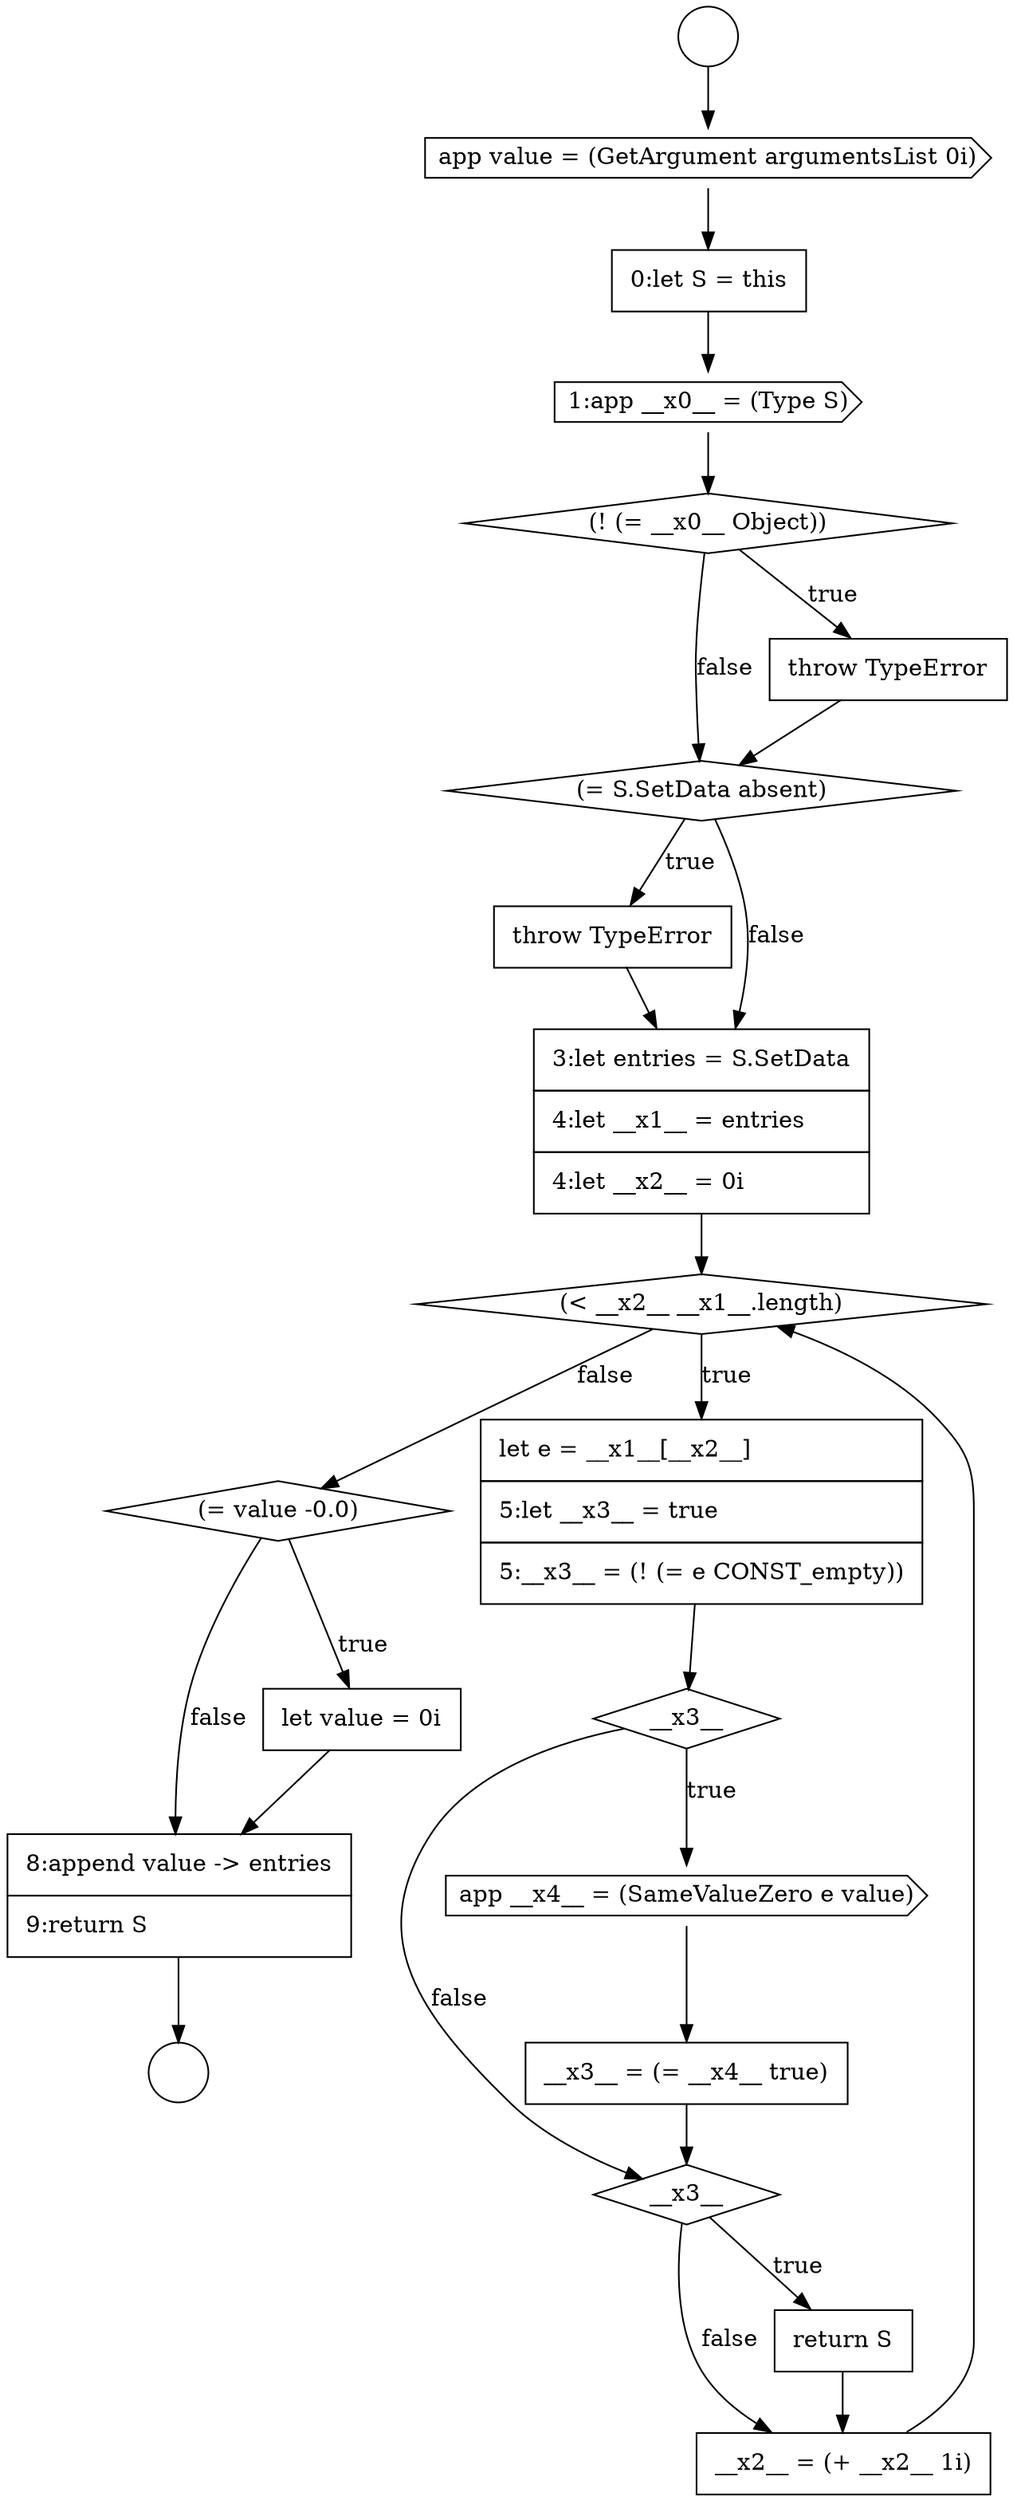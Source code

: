 digraph {
  node15735 [shape=diamond, label=<<font color="black">(= S.SetData absent)</font>> color="black" fillcolor="white" style=filled]
  node15730 [shape=cds, label=<<font color="black">app value = (GetArgument argumentsList 0i)</font>> color="black" fillcolor="white" style=filled]
  node15748 [shape=none, margin=0, label=<<font color="black">
    <table border="0" cellborder="1" cellspacing="0" cellpadding="10">
      <tr><td align="left">8:append value -&gt; entries</td></tr>
      <tr><td align="left">9:return S</td></tr>
    </table>
  </font>> color="black" fillcolor="white" style=filled]
  node15738 [shape=diamond, label=<<font color="black">(&lt; __x2__ __x1__.length)</font>> color="black" fillcolor="white" style=filled]
  node15734 [shape=none, margin=0, label=<<font color="black">
    <table border="0" cellborder="1" cellspacing="0" cellpadding="10">
      <tr><td align="left">throw TypeError</td></tr>
    </table>
  </font>> color="black" fillcolor="white" style=filled]
  node15728 [shape=circle label=" " color="black" fillcolor="white" style=filled]
  node15747 [shape=none, margin=0, label=<<font color="black">
    <table border="0" cellborder="1" cellspacing="0" cellpadding="10">
      <tr><td align="left">let value = 0i</td></tr>
    </table>
  </font>> color="black" fillcolor="white" style=filled]
  node15733 [shape=diamond, label=<<font color="black">(! (= __x0__ Object))</font>> color="black" fillcolor="white" style=filled]
  node15740 [shape=diamond, label=<<font color="black">__x3__</font>> color="black" fillcolor="white" style=filled]
  node15745 [shape=none, margin=0, label=<<font color="black">
    <table border="0" cellborder="1" cellspacing="0" cellpadding="10">
      <tr><td align="left">__x2__ = (+ __x2__ 1i)</td></tr>
    </table>
  </font>> color="black" fillcolor="white" style=filled]
  node15746 [shape=diamond, label=<<font color="black">(= value -0.0)</font>> color="black" fillcolor="white" style=filled]
  node15743 [shape=diamond, label=<<font color="black">__x3__</font>> color="black" fillcolor="white" style=filled]
  node15741 [shape=cds, label=<<font color="black">app __x4__ = (SameValueZero e value)</font>> color="black" fillcolor="white" style=filled]
  node15742 [shape=none, margin=0, label=<<font color="black">
    <table border="0" cellborder="1" cellspacing="0" cellpadding="10">
      <tr><td align="left">__x3__ = (= __x4__ true)</td></tr>
    </table>
  </font>> color="black" fillcolor="white" style=filled]
  node15744 [shape=none, margin=0, label=<<font color="black">
    <table border="0" cellborder="1" cellspacing="0" cellpadding="10">
      <tr><td align="left">return S</td></tr>
    </table>
  </font>> color="black" fillcolor="white" style=filled]
  node15739 [shape=none, margin=0, label=<<font color="black">
    <table border="0" cellborder="1" cellspacing="0" cellpadding="10">
      <tr><td align="left">let e = __x1__[__x2__]</td></tr>
      <tr><td align="left">5:let __x3__ = true</td></tr>
      <tr><td align="left">5:__x3__ = (! (= e CONST_empty))</td></tr>
    </table>
  </font>> color="black" fillcolor="white" style=filled]
  node15729 [shape=circle label=" " color="black" fillcolor="white" style=filled]
  node15736 [shape=none, margin=0, label=<<font color="black">
    <table border="0" cellborder="1" cellspacing="0" cellpadding="10">
      <tr><td align="left">throw TypeError</td></tr>
    </table>
  </font>> color="black" fillcolor="white" style=filled]
  node15731 [shape=none, margin=0, label=<<font color="black">
    <table border="0" cellborder="1" cellspacing="0" cellpadding="10">
      <tr><td align="left">0:let S = this</td></tr>
    </table>
  </font>> color="black" fillcolor="white" style=filled]
  node15737 [shape=none, margin=0, label=<<font color="black">
    <table border="0" cellborder="1" cellspacing="0" cellpadding="10">
      <tr><td align="left">3:let entries = S.SetData</td></tr>
      <tr><td align="left">4:let __x1__ = entries</td></tr>
      <tr><td align="left">4:let __x2__ = 0i</td></tr>
    </table>
  </font>> color="black" fillcolor="white" style=filled]
  node15732 [shape=cds, label=<<font color="black">1:app __x0__ = (Type S)</font>> color="black" fillcolor="white" style=filled]
  node15731 -> node15732 [ color="black"]
  node15739 -> node15740 [ color="black"]
  node15743 -> node15744 [label=<<font color="black">true</font>> color="black"]
  node15743 -> node15745 [label=<<font color="black">false</font>> color="black"]
  node15745 -> node15738 [ color="black"]
  node15733 -> node15734 [label=<<font color="black">true</font>> color="black"]
  node15733 -> node15735 [label=<<font color="black">false</font>> color="black"]
  node15748 -> node15729 [ color="black"]
  node15746 -> node15747 [label=<<font color="black">true</font>> color="black"]
  node15746 -> node15748 [label=<<font color="black">false</font>> color="black"]
  node15741 -> node15742 [ color="black"]
  node15732 -> node15733 [ color="black"]
  node15728 -> node15730 [ color="black"]
  node15744 -> node15745 [ color="black"]
  node15736 -> node15737 [ color="black"]
  node15730 -> node15731 [ color="black"]
  node15737 -> node15738 [ color="black"]
  node15738 -> node15739 [label=<<font color="black">true</font>> color="black"]
  node15738 -> node15746 [label=<<font color="black">false</font>> color="black"]
  node15734 -> node15735 [ color="black"]
  node15747 -> node15748 [ color="black"]
  node15742 -> node15743 [ color="black"]
  node15740 -> node15741 [label=<<font color="black">true</font>> color="black"]
  node15740 -> node15743 [label=<<font color="black">false</font>> color="black"]
  node15735 -> node15736 [label=<<font color="black">true</font>> color="black"]
  node15735 -> node15737 [label=<<font color="black">false</font>> color="black"]
}
